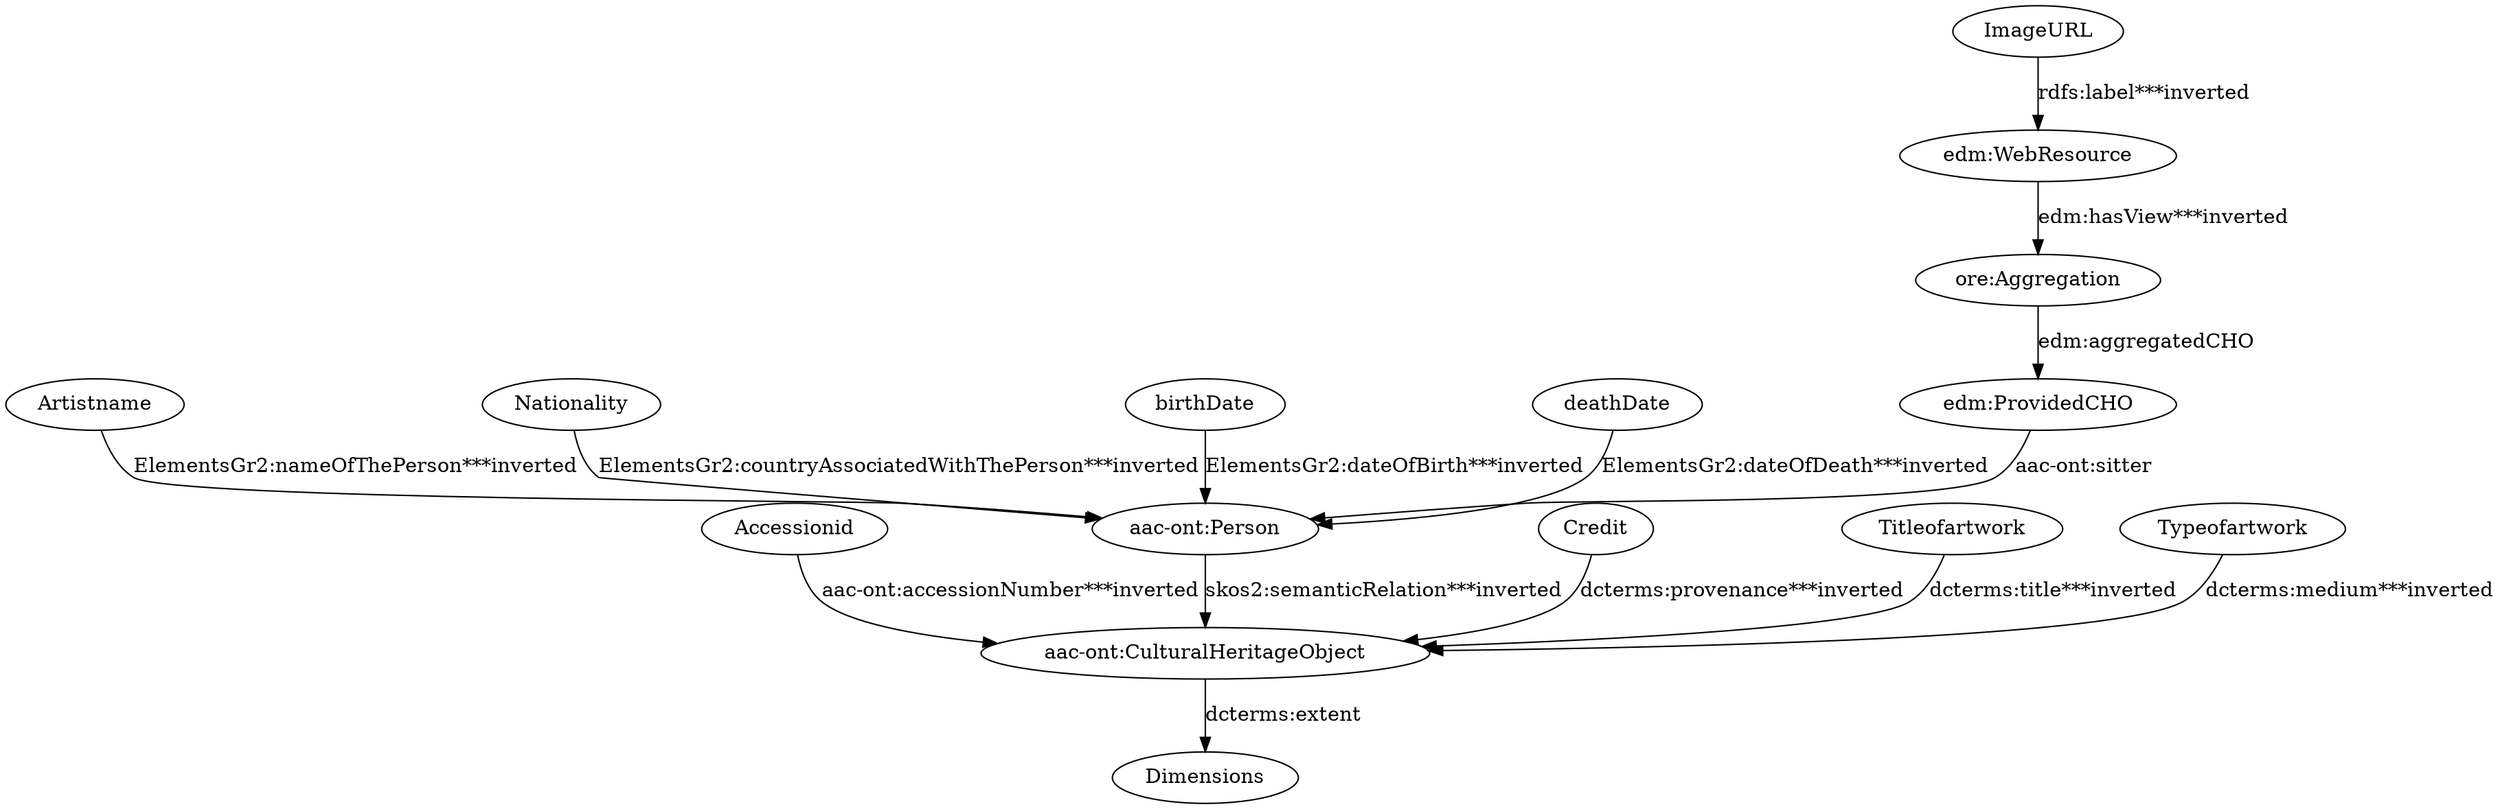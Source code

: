 digraph {
  Accessionid [type=attribute_name,label=Accessionid]
  "aac-ont:CulturalHeritageObject1" [type=class_uri,label="aac-ont:CulturalHeritageObject"]
  Artistname [type=attribute_name,label=Artistname]
  "aac-ont:Person1" [type=class_uri,label="aac-ont:Person"]
  Credit [type=attribute_name,label=Credit]
  ImageURL [type=attribute_name,label=ImageURL]
  "edm:WebResource1" [type=class_uri,label="edm:WebResource"]
  Nationality [type=attribute_name,label=Nationality]
  Titleofartwork [type=attribute_name,label=Titleofartwork]
  Typeofartwork [type=attribute_name,label=Typeofartwork]
  Dimensions [type=attribute_name,label=Dimensions]
  birthDate [type=attribute_name,label=birthDate]
  deathDate [type=attribute_name,label=deathDate]
  "edm:ProvidedCHO" [type=class_uri,label="edm:ProvidedCHO"]
  "ore:Aggregation" [type=class_uri,label="ore:Aggregation"]
  Accessionid -> "aac-ont:CulturalHeritageObject1" [type=st_property_uri,label="aac-ont:accessionNumber***inverted",weight=1]
  Artistname -> "aac-ont:Person1" [type=st_property_uri,label="ElementsGr2:nameOfThePerson***inverted",weight=1]
  Credit -> "aac-ont:CulturalHeritageObject1" [type=st_property_uri,label="dcterms:provenance***inverted",weight=1]
  ImageURL -> "edm:WebResource1" [type=st_property_uri,label="rdfs:label***inverted",weight=1]
  Nationality -> "aac-ont:Person1" [type=st_property_uri,label="ElementsGr2:countryAssociatedWithThePerson***inverted",weight=1]
  Titleofartwork -> "aac-ont:CulturalHeritageObject1" [type=st_property_uri,label="dcterms:title***inverted",weight=1]
  Typeofartwork -> "aac-ont:CulturalHeritageObject1" [type=st_property_uri,label="dcterms:medium***inverted",weight=1]
  "aac-ont:CulturalHeritageObject1" -> Dimensions [label="dcterms:extent",type=st_property_uri]
  "aac-ont:Person1" -> "aac-ont:CulturalHeritageObject1" [type=inherited,label="skos2:semanticRelation***inverted",weight=4]
  birthDate -> "aac-ont:Person1" [type=st_property_uri,label="ElementsGr2:dateOfBirth***inverted",weight=1]
  deathDate -> "aac-ont:Person1" [type=st_property_uri,label="ElementsGr2:dateOfDeath***inverted",weight=1]
  "edm:ProvidedCHO" -> "aac-ont:Person1" [label="aac-ont:sitter",type=direct_property_uri,weight=1]
  "edm:WebResource1" -> "ore:Aggregation" [type=direct_property_uri,label="edm:hasView***inverted",weight=1]
  "ore:Aggregation" -> "edm:ProvidedCHO" [label="edm:aggregatedCHO",type=direct_property_uri,weight=1]
}
